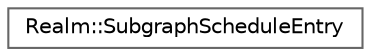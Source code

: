 digraph "Graphical Class Hierarchy"
{
 // LATEX_PDF_SIZE
  bgcolor="transparent";
  edge [fontname=Helvetica,fontsize=10,labelfontname=Helvetica,labelfontsize=10];
  node [fontname=Helvetica,fontsize=10,shape=box,height=0.2,width=0.4];
  rankdir="LR";
  Node0 [id="Node000000",label="Realm::SubgraphScheduleEntry",height=0.2,width=0.4,color="grey40", fillcolor="white", style="filled",URL="$structRealm_1_1SubgraphScheduleEntry.html",tooltip=" "];
}
